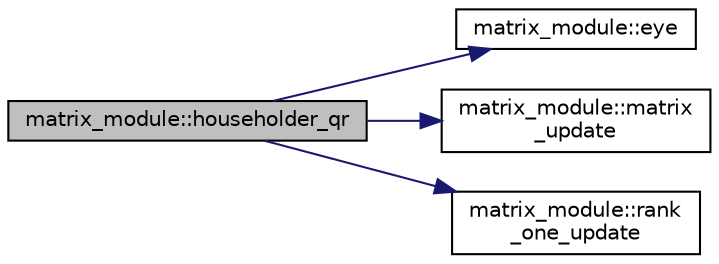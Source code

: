 digraph "matrix_module::householder_qr"
{
 // LATEX_PDF_SIZE
  edge [fontname="Helvetica",fontsize="10",labelfontname="Helvetica",labelfontsize="10"];
  node [fontname="Helvetica",fontsize="10",shape=record];
  rankdir="LR";
  Node1 [label="matrix_module::householder_qr",height=0.2,width=0.4,color="black", fillcolor="grey75", style="filled", fontcolor="black",tooltip=" "];
  Node1 -> Node2 [color="midnightblue",fontsize="10",style="solid",fontname="Helvetica"];
  Node2 [label="matrix_module::eye",height=0.2,width=0.4,color="black", fillcolor="white", style="filled",URL="$namespacematrix__module.html#a5d18b03838a0ba41d729284188c492cb",tooltip=" "];
  Node1 -> Node3 [color="midnightblue",fontsize="10",style="solid",fontname="Helvetica"];
  Node3 [label="matrix_module::matrix\l_update",height=0.2,width=0.4,color="black", fillcolor="white", style="filled",URL="$namespacematrix__module.html#ad5e55e5a4eb29b1279b288d6be4ceaf1",tooltip=" "];
  Node1 -> Node4 [color="midnightblue",fontsize="10",style="solid",fontname="Helvetica"];
  Node4 [label="matrix_module::rank\l_one_update",height=0.2,width=0.4,color="black", fillcolor="white", style="filled",URL="$namespacematrix__module.html#a8bf812de99eb57e458068660b1f18489",tooltip=" "];
}
